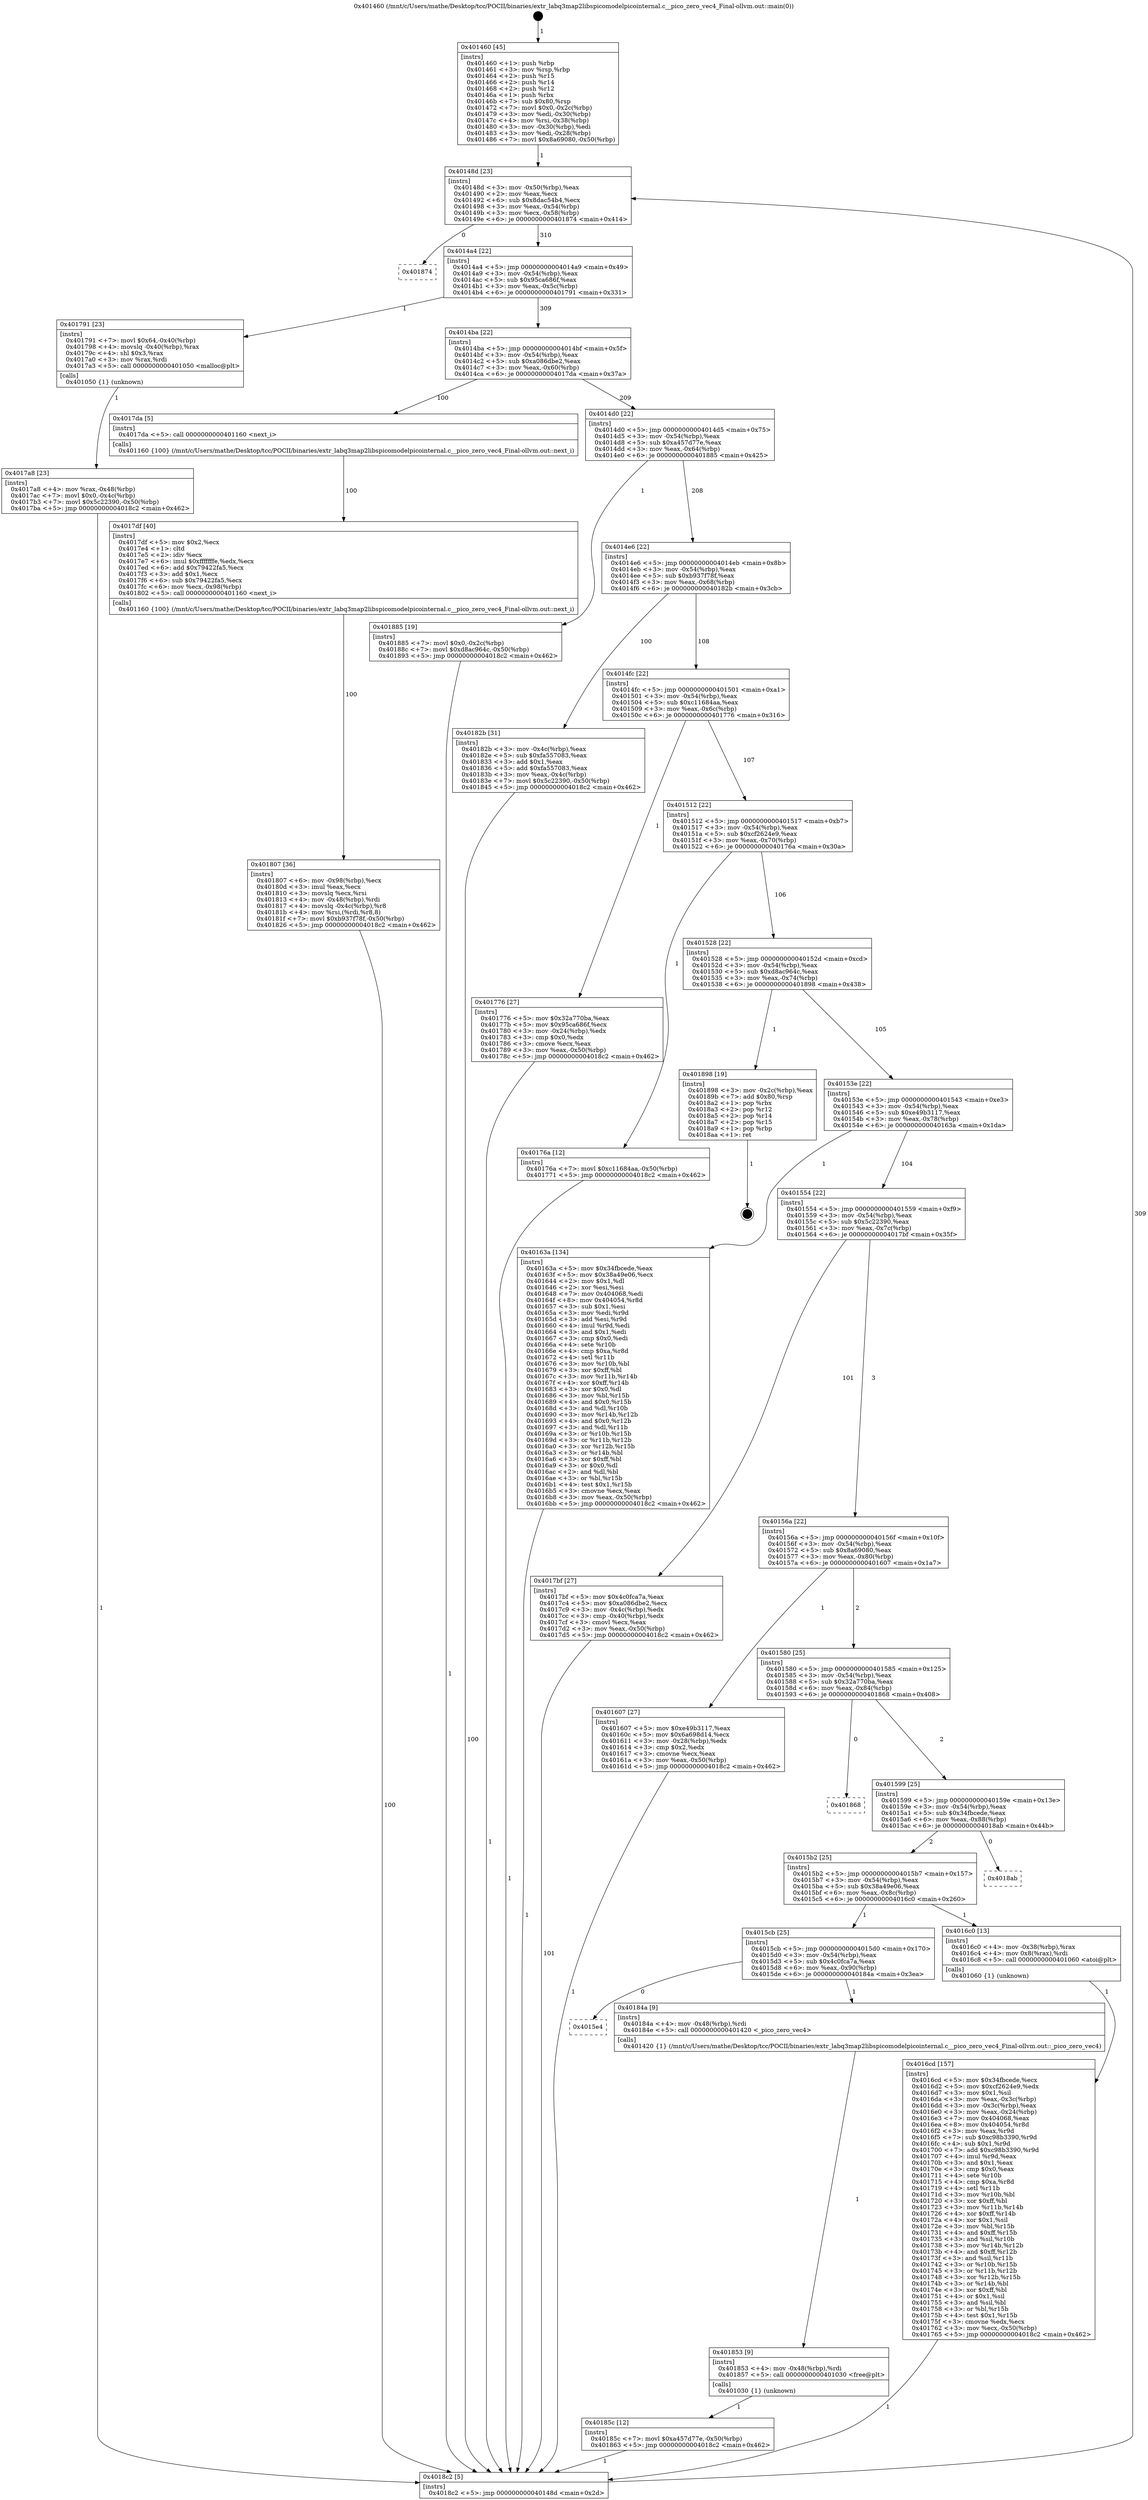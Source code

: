 digraph "0x401460" {
  label = "0x401460 (/mnt/c/Users/mathe/Desktop/tcc/POCII/binaries/extr_labq3map2libspicomodelpicointernal.c__pico_zero_vec4_Final-ollvm.out::main(0))"
  labelloc = "t"
  node[shape=record]

  Entry [label="",width=0.3,height=0.3,shape=circle,fillcolor=black,style=filled]
  "0x40148d" [label="{
     0x40148d [23]\l
     | [instrs]\l
     &nbsp;&nbsp;0x40148d \<+3\>: mov -0x50(%rbp),%eax\l
     &nbsp;&nbsp;0x401490 \<+2\>: mov %eax,%ecx\l
     &nbsp;&nbsp;0x401492 \<+6\>: sub $0x8dac54b4,%ecx\l
     &nbsp;&nbsp;0x401498 \<+3\>: mov %eax,-0x54(%rbp)\l
     &nbsp;&nbsp;0x40149b \<+3\>: mov %ecx,-0x58(%rbp)\l
     &nbsp;&nbsp;0x40149e \<+6\>: je 0000000000401874 \<main+0x414\>\l
  }"]
  "0x401874" [label="{
     0x401874\l
  }", style=dashed]
  "0x4014a4" [label="{
     0x4014a4 [22]\l
     | [instrs]\l
     &nbsp;&nbsp;0x4014a4 \<+5\>: jmp 00000000004014a9 \<main+0x49\>\l
     &nbsp;&nbsp;0x4014a9 \<+3\>: mov -0x54(%rbp),%eax\l
     &nbsp;&nbsp;0x4014ac \<+5\>: sub $0x95ca686f,%eax\l
     &nbsp;&nbsp;0x4014b1 \<+3\>: mov %eax,-0x5c(%rbp)\l
     &nbsp;&nbsp;0x4014b4 \<+6\>: je 0000000000401791 \<main+0x331\>\l
  }"]
  Exit [label="",width=0.3,height=0.3,shape=circle,fillcolor=black,style=filled,peripheries=2]
  "0x401791" [label="{
     0x401791 [23]\l
     | [instrs]\l
     &nbsp;&nbsp;0x401791 \<+7\>: movl $0x64,-0x40(%rbp)\l
     &nbsp;&nbsp;0x401798 \<+4\>: movslq -0x40(%rbp),%rax\l
     &nbsp;&nbsp;0x40179c \<+4\>: shl $0x3,%rax\l
     &nbsp;&nbsp;0x4017a0 \<+3\>: mov %rax,%rdi\l
     &nbsp;&nbsp;0x4017a3 \<+5\>: call 0000000000401050 \<malloc@plt\>\l
     | [calls]\l
     &nbsp;&nbsp;0x401050 \{1\} (unknown)\l
  }"]
  "0x4014ba" [label="{
     0x4014ba [22]\l
     | [instrs]\l
     &nbsp;&nbsp;0x4014ba \<+5\>: jmp 00000000004014bf \<main+0x5f\>\l
     &nbsp;&nbsp;0x4014bf \<+3\>: mov -0x54(%rbp),%eax\l
     &nbsp;&nbsp;0x4014c2 \<+5\>: sub $0xa086dbe2,%eax\l
     &nbsp;&nbsp;0x4014c7 \<+3\>: mov %eax,-0x60(%rbp)\l
     &nbsp;&nbsp;0x4014ca \<+6\>: je 00000000004017da \<main+0x37a\>\l
  }"]
  "0x40185c" [label="{
     0x40185c [12]\l
     | [instrs]\l
     &nbsp;&nbsp;0x40185c \<+7\>: movl $0xa457d77e,-0x50(%rbp)\l
     &nbsp;&nbsp;0x401863 \<+5\>: jmp 00000000004018c2 \<main+0x462\>\l
  }"]
  "0x4017da" [label="{
     0x4017da [5]\l
     | [instrs]\l
     &nbsp;&nbsp;0x4017da \<+5\>: call 0000000000401160 \<next_i\>\l
     | [calls]\l
     &nbsp;&nbsp;0x401160 \{100\} (/mnt/c/Users/mathe/Desktop/tcc/POCII/binaries/extr_labq3map2libspicomodelpicointernal.c__pico_zero_vec4_Final-ollvm.out::next_i)\l
  }"]
  "0x4014d0" [label="{
     0x4014d0 [22]\l
     | [instrs]\l
     &nbsp;&nbsp;0x4014d0 \<+5\>: jmp 00000000004014d5 \<main+0x75\>\l
     &nbsp;&nbsp;0x4014d5 \<+3\>: mov -0x54(%rbp),%eax\l
     &nbsp;&nbsp;0x4014d8 \<+5\>: sub $0xa457d77e,%eax\l
     &nbsp;&nbsp;0x4014dd \<+3\>: mov %eax,-0x64(%rbp)\l
     &nbsp;&nbsp;0x4014e0 \<+6\>: je 0000000000401885 \<main+0x425\>\l
  }"]
  "0x401853" [label="{
     0x401853 [9]\l
     | [instrs]\l
     &nbsp;&nbsp;0x401853 \<+4\>: mov -0x48(%rbp),%rdi\l
     &nbsp;&nbsp;0x401857 \<+5\>: call 0000000000401030 \<free@plt\>\l
     | [calls]\l
     &nbsp;&nbsp;0x401030 \{1\} (unknown)\l
  }"]
  "0x401885" [label="{
     0x401885 [19]\l
     | [instrs]\l
     &nbsp;&nbsp;0x401885 \<+7\>: movl $0x0,-0x2c(%rbp)\l
     &nbsp;&nbsp;0x40188c \<+7\>: movl $0xd8ac964c,-0x50(%rbp)\l
     &nbsp;&nbsp;0x401893 \<+5\>: jmp 00000000004018c2 \<main+0x462\>\l
  }"]
  "0x4014e6" [label="{
     0x4014e6 [22]\l
     | [instrs]\l
     &nbsp;&nbsp;0x4014e6 \<+5\>: jmp 00000000004014eb \<main+0x8b\>\l
     &nbsp;&nbsp;0x4014eb \<+3\>: mov -0x54(%rbp),%eax\l
     &nbsp;&nbsp;0x4014ee \<+5\>: sub $0xb937f78f,%eax\l
     &nbsp;&nbsp;0x4014f3 \<+3\>: mov %eax,-0x68(%rbp)\l
     &nbsp;&nbsp;0x4014f6 \<+6\>: je 000000000040182b \<main+0x3cb\>\l
  }"]
  "0x4015e4" [label="{
     0x4015e4\l
  }", style=dashed]
  "0x40182b" [label="{
     0x40182b [31]\l
     | [instrs]\l
     &nbsp;&nbsp;0x40182b \<+3\>: mov -0x4c(%rbp),%eax\l
     &nbsp;&nbsp;0x40182e \<+5\>: sub $0xfa557083,%eax\l
     &nbsp;&nbsp;0x401833 \<+3\>: add $0x1,%eax\l
     &nbsp;&nbsp;0x401836 \<+5\>: add $0xfa557083,%eax\l
     &nbsp;&nbsp;0x40183b \<+3\>: mov %eax,-0x4c(%rbp)\l
     &nbsp;&nbsp;0x40183e \<+7\>: movl $0x5c22390,-0x50(%rbp)\l
     &nbsp;&nbsp;0x401845 \<+5\>: jmp 00000000004018c2 \<main+0x462\>\l
  }"]
  "0x4014fc" [label="{
     0x4014fc [22]\l
     | [instrs]\l
     &nbsp;&nbsp;0x4014fc \<+5\>: jmp 0000000000401501 \<main+0xa1\>\l
     &nbsp;&nbsp;0x401501 \<+3\>: mov -0x54(%rbp),%eax\l
     &nbsp;&nbsp;0x401504 \<+5\>: sub $0xc11684aa,%eax\l
     &nbsp;&nbsp;0x401509 \<+3\>: mov %eax,-0x6c(%rbp)\l
     &nbsp;&nbsp;0x40150c \<+6\>: je 0000000000401776 \<main+0x316\>\l
  }"]
  "0x40184a" [label="{
     0x40184a [9]\l
     | [instrs]\l
     &nbsp;&nbsp;0x40184a \<+4\>: mov -0x48(%rbp),%rdi\l
     &nbsp;&nbsp;0x40184e \<+5\>: call 0000000000401420 \<_pico_zero_vec4\>\l
     | [calls]\l
     &nbsp;&nbsp;0x401420 \{1\} (/mnt/c/Users/mathe/Desktop/tcc/POCII/binaries/extr_labq3map2libspicomodelpicointernal.c__pico_zero_vec4_Final-ollvm.out::_pico_zero_vec4)\l
  }"]
  "0x401776" [label="{
     0x401776 [27]\l
     | [instrs]\l
     &nbsp;&nbsp;0x401776 \<+5\>: mov $0x32a770ba,%eax\l
     &nbsp;&nbsp;0x40177b \<+5\>: mov $0x95ca686f,%ecx\l
     &nbsp;&nbsp;0x401780 \<+3\>: mov -0x24(%rbp),%edx\l
     &nbsp;&nbsp;0x401783 \<+3\>: cmp $0x0,%edx\l
     &nbsp;&nbsp;0x401786 \<+3\>: cmove %ecx,%eax\l
     &nbsp;&nbsp;0x401789 \<+3\>: mov %eax,-0x50(%rbp)\l
     &nbsp;&nbsp;0x40178c \<+5\>: jmp 00000000004018c2 \<main+0x462\>\l
  }"]
  "0x401512" [label="{
     0x401512 [22]\l
     | [instrs]\l
     &nbsp;&nbsp;0x401512 \<+5\>: jmp 0000000000401517 \<main+0xb7\>\l
     &nbsp;&nbsp;0x401517 \<+3\>: mov -0x54(%rbp),%eax\l
     &nbsp;&nbsp;0x40151a \<+5\>: sub $0xcf2624e9,%eax\l
     &nbsp;&nbsp;0x40151f \<+3\>: mov %eax,-0x70(%rbp)\l
     &nbsp;&nbsp;0x401522 \<+6\>: je 000000000040176a \<main+0x30a\>\l
  }"]
  "0x401807" [label="{
     0x401807 [36]\l
     | [instrs]\l
     &nbsp;&nbsp;0x401807 \<+6\>: mov -0x98(%rbp),%ecx\l
     &nbsp;&nbsp;0x40180d \<+3\>: imul %eax,%ecx\l
     &nbsp;&nbsp;0x401810 \<+3\>: movslq %ecx,%rsi\l
     &nbsp;&nbsp;0x401813 \<+4\>: mov -0x48(%rbp),%rdi\l
     &nbsp;&nbsp;0x401817 \<+4\>: movslq -0x4c(%rbp),%r8\l
     &nbsp;&nbsp;0x40181b \<+4\>: mov %rsi,(%rdi,%r8,8)\l
     &nbsp;&nbsp;0x40181f \<+7\>: movl $0xb937f78f,-0x50(%rbp)\l
     &nbsp;&nbsp;0x401826 \<+5\>: jmp 00000000004018c2 \<main+0x462\>\l
  }"]
  "0x40176a" [label="{
     0x40176a [12]\l
     | [instrs]\l
     &nbsp;&nbsp;0x40176a \<+7\>: movl $0xc11684aa,-0x50(%rbp)\l
     &nbsp;&nbsp;0x401771 \<+5\>: jmp 00000000004018c2 \<main+0x462\>\l
  }"]
  "0x401528" [label="{
     0x401528 [22]\l
     | [instrs]\l
     &nbsp;&nbsp;0x401528 \<+5\>: jmp 000000000040152d \<main+0xcd\>\l
     &nbsp;&nbsp;0x40152d \<+3\>: mov -0x54(%rbp),%eax\l
     &nbsp;&nbsp;0x401530 \<+5\>: sub $0xd8ac964c,%eax\l
     &nbsp;&nbsp;0x401535 \<+3\>: mov %eax,-0x74(%rbp)\l
     &nbsp;&nbsp;0x401538 \<+6\>: je 0000000000401898 \<main+0x438\>\l
  }"]
  "0x4017df" [label="{
     0x4017df [40]\l
     | [instrs]\l
     &nbsp;&nbsp;0x4017df \<+5\>: mov $0x2,%ecx\l
     &nbsp;&nbsp;0x4017e4 \<+1\>: cltd\l
     &nbsp;&nbsp;0x4017e5 \<+2\>: idiv %ecx\l
     &nbsp;&nbsp;0x4017e7 \<+6\>: imul $0xfffffffe,%edx,%ecx\l
     &nbsp;&nbsp;0x4017ed \<+6\>: add $0x79422fa5,%ecx\l
     &nbsp;&nbsp;0x4017f3 \<+3\>: add $0x1,%ecx\l
     &nbsp;&nbsp;0x4017f6 \<+6\>: sub $0x79422fa5,%ecx\l
     &nbsp;&nbsp;0x4017fc \<+6\>: mov %ecx,-0x98(%rbp)\l
     &nbsp;&nbsp;0x401802 \<+5\>: call 0000000000401160 \<next_i\>\l
     | [calls]\l
     &nbsp;&nbsp;0x401160 \{100\} (/mnt/c/Users/mathe/Desktop/tcc/POCII/binaries/extr_labq3map2libspicomodelpicointernal.c__pico_zero_vec4_Final-ollvm.out::next_i)\l
  }"]
  "0x401898" [label="{
     0x401898 [19]\l
     | [instrs]\l
     &nbsp;&nbsp;0x401898 \<+3\>: mov -0x2c(%rbp),%eax\l
     &nbsp;&nbsp;0x40189b \<+7\>: add $0x80,%rsp\l
     &nbsp;&nbsp;0x4018a2 \<+1\>: pop %rbx\l
     &nbsp;&nbsp;0x4018a3 \<+2\>: pop %r12\l
     &nbsp;&nbsp;0x4018a5 \<+2\>: pop %r14\l
     &nbsp;&nbsp;0x4018a7 \<+2\>: pop %r15\l
     &nbsp;&nbsp;0x4018a9 \<+1\>: pop %rbp\l
     &nbsp;&nbsp;0x4018aa \<+1\>: ret\l
  }"]
  "0x40153e" [label="{
     0x40153e [22]\l
     | [instrs]\l
     &nbsp;&nbsp;0x40153e \<+5\>: jmp 0000000000401543 \<main+0xe3\>\l
     &nbsp;&nbsp;0x401543 \<+3\>: mov -0x54(%rbp),%eax\l
     &nbsp;&nbsp;0x401546 \<+5\>: sub $0xe49b3117,%eax\l
     &nbsp;&nbsp;0x40154b \<+3\>: mov %eax,-0x78(%rbp)\l
     &nbsp;&nbsp;0x40154e \<+6\>: je 000000000040163a \<main+0x1da\>\l
  }"]
  "0x4017a8" [label="{
     0x4017a8 [23]\l
     | [instrs]\l
     &nbsp;&nbsp;0x4017a8 \<+4\>: mov %rax,-0x48(%rbp)\l
     &nbsp;&nbsp;0x4017ac \<+7\>: movl $0x0,-0x4c(%rbp)\l
     &nbsp;&nbsp;0x4017b3 \<+7\>: movl $0x5c22390,-0x50(%rbp)\l
     &nbsp;&nbsp;0x4017ba \<+5\>: jmp 00000000004018c2 \<main+0x462\>\l
  }"]
  "0x40163a" [label="{
     0x40163a [134]\l
     | [instrs]\l
     &nbsp;&nbsp;0x40163a \<+5\>: mov $0x34fbcede,%eax\l
     &nbsp;&nbsp;0x40163f \<+5\>: mov $0x38a49e06,%ecx\l
     &nbsp;&nbsp;0x401644 \<+2\>: mov $0x1,%dl\l
     &nbsp;&nbsp;0x401646 \<+2\>: xor %esi,%esi\l
     &nbsp;&nbsp;0x401648 \<+7\>: mov 0x404068,%edi\l
     &nbsp;&nbsp;0x40164f \<+8\>: mov 0x404054,%r8d\l
     &nbsp;&nbsp;0x401657 \<+3\>: sub $0x1,%esi\l
     &nbsp;&nbsp;0x40165a \<+3\>: mov %edi,%r9d\l
     &nbsp;&nbsp;0x40165d \<+3\>: add %esi,%r9d\l
     &nbsp;&nbsp;0x401660 \<+4\>: imul %r9d,%edi\l
     &nbsp;&nbsp;0x401664 \<+3\>: and $0x1,%edi\l
     &nbsp;&nbsp;0x401667 \<+3\>: cmp $0x0,%edi\l
     &nbsp;&nbsp;0x40166a \<+4\>: sete %r10b\l
     &nbsp;&nbsp;0x40166e \<+4\>: cmp $0xa,%r8d\l
     &nbsp;&nbsp;0x401672 \<+4\>: setl %r11b\l
     &nbsp;&nbsp;0x401676 \<+3\>: mov %r10b,%bl\l
     &nbsp;&nbsp;0x401679 \<+3\>: xor $0xff,%bl\l
     &nbsp;&nbsp;0x40167c \<+3\>: mov %r11b,%r14b\l
     &nbsp;&nbsp;0x40167f \<+4\>: xor $0xff,%r14b\l
     &nbsp;&nbsp;0x401683 \<+3\>: xor $0x0,%dl\l
     &nbsp;&nbsp;0x401686 \<+3\>: mov %bl,%r15b\l
     &nbsp;&nbsp;0x401689 \<+4\>: and $0x0,%r15b\l
     &nbsp;&nbsp;0x40168d \<+3\>: and %dl,%r10b\l
     &nbsp;&nbsp;0x401690 \<+3\>: mov %r14b,%r12b\l
     &nbsp;&nbsp;0x401693 \<+4\>: and $0x0,%r12b\l
     &nbsp;&nbsp;0x401697 \<+3\>: and %dl,%r11b\l
     &nbsp;&nbsp;0x40169a \<+3\>: or %r10b,%r15b\l
     &nbsp;&nbsp;0x40169d \<+3\>: or %r11b,%r12b\l
     &nbsp;&nbsp;0x4016a0 \<+3\>: xor %r12b,%r15b\l
     &nbsp;&nbsp;0x4016a3 \<+3\>: or %r14b,%bl\l
     &nbsp;&nbsp;0x4016a6 \<+3\>: xor $0xff,%bl\l
     &nbsp;&nbsp;0x4016a9 \<+3\>: or $0x0,%dl\l
     &nbsp;&nbsp;0x4016ac \<+2\>: and %dl,%bl\l
     &nbsp;&nbsp;0x4016ae \<+3\>: or %bl,%r15b\l
     &nbsp;&nbsp;0x4016b1 \<+4\>: test $0x1,%r15b\l
     &nbsp;&nbsp;0x4016b5 \<+3\>: cmovne %ecx,%eax\l
     &nbsp;&nbsp;0x4016b8 \<+3\>: mov %eax,-0x50(%rbp)\l
     &nbsp;&nbsp;0x4016bb \<+5\>: jmp 00000000004018c2 \<main+0x462\>\l
  }"]
  "0x401554" [label="{
     0x401554 [22]\l
     | [instrs]\l
     &nbsp;&nbsp;0x401554 \<+5\>: jmp 0000000000401559 \<main+0xf9\>\l
     &nbsp;&nbsp;0x401559 \<+3\>: mov -0x54(%rbp),%eax\l
     &nbsp;&nbsp;0x40155c \<+5\>: sub $0x5c22390,%eax\l
     &nbsp;&nbsp;0x401561 \<+3\>: mov %eax,-0x7c(%rbp)\l
     &nbsp;&nbsp;0x401564 \<+6\>: je 00000000004017bf \<main+0x35f\>\l
  }"]
  "0x4016cd" [label="{
     0x4016cd [157]\l
     | [instrs]\l
     &nbsp;&nbsp;0x4016cd \<+5\>: mov $0x34fbcede,%ecx\l
     &nbsp;&nbsp;0x4016d2 \<+5\>: mov $0xcf2624e9,%edx\l
     &nbsp;&nbsp;0x4016d7 \<+3\>: mov $0x1,%sil\l
     &nbsp;&nbsp;0x4016da \<+3\>: mov %eax,-0x3c(%rbp)\l
     &nbsp;&nbsp;0x4016dd \<+3\>: mov -0x3c(%rbp),%eax\l
     &nbsp;&nbsp;0x4016e0 \<+3\>: mov %eax,-0x24(%rbp)\l
     &nbsp;&nbsp;0x4016e3 \<+7\>: mov 0x404068,%eax\l
     &nbsp;&nbsp;0x4016ea \<+8\>: mov 0x404054,%r8d\l
     &nbsp;&nbsp;0x4016f2 \<+3\>: mov %eax,%r9d\l
     &nbsp;&nbsp;0x4016f5 \<+7\>: sub $0xc98b3390,%r9d\l
     &nbsp;&nbsp;0x4016fc \<+4\>: sub $0x1,%r9d\l
     &nbsp;&nbsp;0x401700 \<+7\>: add $0xc98b3390,%r9d\l
     &nbsp;&nbsp;0x401707 \<+4\>: imul %r9d,%eax\l
     &nbsp;&nbsp;0x40170b \<+3\>: and $0x1,%eax\l
     &nbsp;&nbsp;0x40170e \<+3\>: cmp $0x0,%eax\l
     &nbsp;&nbsp;0x401711 \<+4\>: sete %r10b\l
     &nbsp;&nbsp;0x401715 \<+4\>: cmp $0xa,%r8d\l
     &nbsp;&nbsp;0x401719 \<+4\>: setl %r11b\l
     &nbsp;&nbsp;0x40171d \<+3\>: mov %r10b,%bl\l
     &nbsp;&nbsp;0x401720 \<+3\>: xor $0xff,%bl\l
     &nbsp;&nbsp;0x401723 \<+3\>: mov %r11b,%r14b\l
     &nbsp;&nbsp;0x401726 \<+4\>: xor $0xff,%r14b\l
     &nbsp;&nbsp;0x40172a \<+4\>: xor $0x1,%sil\l
     &nbsp;&nbsp;0x40172e \<+3\>: mov %bl,%r15b\l
     &nbsp;&nbsp;0x401731 \<+4\>: and $0xff,%r15b\l
     &nbsp;&nbsp;0x401735 \<+3\>: and %sil,%r10b\l
     &nbsp;&nbsp;0x401738 \<+3\>: mov %r14b,%r12b\l
     &nbsp;&nbsp;0x40173b \<+4\>: and $0xff,%r12b\l
     &nbsp;&nbsp;0x40173f \<+3\>: and %sil,%r11b\l
     &nbsp;&nbsp;0x401742 \<+3\>: or %r10b,%r15b\l
     &nbsp;&nbsp;0x401745 \<+3\>: or %r11b,%r12b\l
     &nbsp;&nbsp;0x401748 \<+3\>: xor %r12b,%r15b\l
     &nbsp;&nbsp;0x40174b \<+3\>: or %r14b,%bl\l
     &nbsp;&nbsp;0x40174e \<+3\>: xor $0xff,%bl\l
     &nbsp;&nbsp;0x401751 \<+4\>: or $0x1,%sil\l
     &nbsp;&nbsp;0x401755 \<+3\>: and %sil,%bl\l
     &nbsp;&nbsp;0x401758 \<+3\>: or %bl,%r15b\l
     &nbsp;&nbsp;0x40175b \<+4\>: test $0x1,%r15b\l
     &nbsp;&nbsp;0x40175f \<+3\>: cmovne %edx,%ecx\l
     &nbsp;&nbsp;0x401762 \<+3\>: mov %ecx,-0x50(%rbp)\l
     &nbsp;&nbsp;0x401765 \<+5\>: jmp 00000000004018c2 \<main+0x462\>\l
  }"]
  "0x4017bf" [label="{
     0x4017bf [27]\l
     | [instrs]\l
     &nbsp;&nbsp;0x4017bf \<+5\>: mov $0x4c0fca7a,%eax\l
     &nbsp;&nbsp;0x4017c4 \<+5\>: mov $0xa086dbe2,%ecx\l
     &nbsp;&nbsp;0x4017c9 \<+3\>: mov -0x4c(%rbp),%edx\l
     &nbsp;&nbsp;0x4017cc \<+3\>: cmp -0x40(%rbp),%edx\l
     &nbsp;&nbsp;0x4017cf \<+3\>: cmovl %ecx,%eax\l
     &nbsp;&nbsp;0x4017d2 \<+3\>: mov %eax,-0x50(%rbp)\l
     &nbsp;&nbsp;0x4017d5 \<+5\>: jmp 00000000004018c2 \<main+0x462\>\l
  }"]
  "0x40156a" [label="{
     0x40156a [22]\l
     | [instrs]\l
     &nbsp;&nbsp;0x40156a \<+5\>: jmp 000000000040156f \<main+0x10f\>\l
     &nbsp;&nbsp;0x40156f \<+3\>: mov -0x54(%rbp),%eax\l
     &nbsp;&nbsp;0x401572 \<+5\>: sub $0x8a69080,%eax\l
     &nbsp;&nbsp;0x401577 \<+3\>: mov %eax,-0x80(%rbp)\l
     &nbsp;&nbsp;0x40157a \<+6\>: je 0000000000401607 \<main+0x1a7\>\l
  }"]
  "0x4015cb" [label="{
     0x4015cb [25]\l
     | [instrs]\l
     &nbsp;&nbsp;0x4015cb \<+5\>: jmp 00000000004015d0 \<main+0x170\>\l
     &nbsp;&nbsp;0x4015d0 \<+3\>: mov -0x54(%rbp),%eax\l
     &nbsp;&nbsp;0x4015d3 \<+5\>: sub $0x4c0fca7a,%eax\l
     &nbsp;&nbsp;0x4015d8 \<+6\>: mov %eax,-0x90(%rbp)\l
     &nbsp;&nbsp;0x4015de \<+6\>: je 000000000040184a \<main+0x3ea\>\l
  }"]
  "0x401607" [label="{
     0x401607 [27]\l
     | [instrs]\l
     &nbsp;&nbsp;0x401607 \<+5\>: mov $0xe49b3117,%eax\l
     &nbsp;&nbsp;0x40160c \<+5\>: mov $0x6a698d14,%ecx\l
     &nbsp;&nbsp;0x401611 \<+3\>: mov -0x28(%rbp),%edx\l
     &nbsp;&nbsp;0x401614 \<+3\>: cmp $0x2,%edx\l
     &nbsp;&nbsp;0x401617 \<+3\>: cmovne %ecx,%eax\l
     &nbsp;&nbsp;0x40161a \<+3\>: mov %eax,-0x50(%rbp)\l
     &nbsp;&nbsp;0x40161d \<+5\>: jmp 00000000004018c2 \<main+0x462\>\l
  }"]
  "0x401580" [label="{
     0x401580 [25]\l
     | [instrs]\l
     &nbsp;&nbsp;0x401580 \<+5\>: jmp 0000000000401585 \<main+0x125\>\l
     &nbsp;&nbsp;0x401585 \<+3\>: mov -0x54(%rbp),%eax\l
     &nbsp;&nbsp;0x401588 \<+5\>: sub $0x32a770ba,%eax\l
     &nbsp;&nbsp;0x40158d \<+6\>: mov %eax,-0x84(%rbp)\l
     &nbsp;&nbsp;0x401593 \<+6\>: je 0000000000401868 \<main+0x408\>\l
  }"]
  "0x4018c2" [label="{
     0x4018c2 [5]\l
     | [instrs]\l
     &nbsp;&nbsp;0x4018c2 \<+5\>: jmp 000000000040148d \<main+0x2d\>\l
  }"]
  "0x401460" [label="{
     0x401460 [45]\l
     | [instrs]\l
     &nbsp;&nbsp;0x401460 \<+1\>: push %rbp\l
     &nbsp;&nbsp;0x401461 \<+3\>: mov %rsp,%rbp\l
     &nbsp;&nbsp;0x401464 \<+2\>: push %r15\l
     &nbsp;&nbsp;0x401466 \<+2\>: push %r14\l
     &nbsp;&nbsp;0x401468 \<+2\>: push %r12\l
     &nbsp;&nbsp;0x40146a \<+1\>: push %rbx\l
     &nbsp;&nbsp;0x40146b \<+7\>: sub $0x80,%rsp\l
     &nbsp;&nbsp;0x401472 \<+7\>: movl $0x0,-0x2c(%rbp)\l
     &nbsp;&nbsp;0x401479 \<+3\>: mov %edi,-0x30(%rbp)\l
     &nbsp;&nbsp;0x40147c \<+4\>: mov %rsi,-0x38(%rbp)\l
     &nbsp;&nbsp;0x401480 \<+3\>: mov -0x30(%rbp),%edi\l
     &nbsp;&nbsp;0x401483 \<+3\>: mov %edi,-0x28(%rbp)\l
     &nbsp;&nbsp;0x401486 \<+7\>: movl $0x8a69080,-0x50(%rbp)\l
  }"]
  "0x4016c0" [label="{
     0x4016c0 [13]\l
     | [instrs]\l
     &nbsp;&nbsp;0x4016c0 \<+4\>: mov -0x38(%rbp),%rax\l
     &nbsp;&nbsp;0x4016c4 \<+4\>: mov 0x8(%rax),%rdi\l
     &nbsp;&nbsp;0x4016c8 \<+5\>: call 0000000000401060 \<atoi@plt\>\l
     | [calls]\l
     &nbsp;&nbsp;0x401060 \{1\} (unknown)\l
  }"]
  "0x401868" [label="{
     0x401868\l
  }", style=dashed]
  "0x401599" [label="{
     0x401599 [25]\l
     | [instrs]\l
     &nbsp;&nbsp;0x401599 \<+5\>: jmp 000000000040159e \<main+0x13e\>\l
     &nbsp;&nbsp;0x40159e \<+3\>: mov -0x54(%rbp),%eax\l
     &nbsp;&nbsp;0x4015a1 \<+5\>: sub $0x34fbcede,%eax\l
     &nbsp;&nbsp;0x4015a6 \<+6\>: mov %eax,-0x88(%rbp)\l
     &nbsp;&nbsp;0x4015ac \<+6\>: je 00000000004018ab \<main+0x44b\>\l
  }"]
  "0x4015b2" [label="{
     0x4015b2 [25]\l
     | [instrs]\l
     &nbsp;&nbsp;0x4015b2 \<+5\>: jmp 00000000004015b7 \<main+0x157\>\l
     &nbsp;&nbsp;0x4015b7 \<+3\>: mov -0x54(%rbp),%eax\l
     &nbsp;&nbsp;0x4015ba \<+5\>: sub $0x38a49e06,%eax\l
     &nbsp;&nbsp;0x4015bf \<+6\>: mov %eax,-0x8c(%rbp)\l
     &nbsp;&nbsp;0x4015c5 \<+6\>: je 00000000004016c0 \<main+0x260\>\l
  }"]
  "0x4018ab" [label="{
     0x4018ab\l
  }", style=dashed]
  Entry -> "0x401460" [label=" 1"]
  "0x40148d" -> "0x401874" [label=" 0"]
  "0x40148d" -> "0x4014a4" [label=" 310"]
  "0x401898" -> Exit [label=" 1"]
  "0x4014a4" -> "0x401791" [label=" 1"]
  "0x4014a4" -> "0x4014ba" [label=" 309"]
  "0x401885" -> "0x4018c2" [label=" 1"]
  "0x4014ba" -> "0x4017da" [label=" 100"]
  "0x4014ba" -> "0x4014d0" [label=" 209"]
  "0x40185c" -> "0x4018c2" [label=" 1"]
  "0x4014d0" -> "0x401885" [label=" 1"]
  "0x4014d0" -> "0x4014e6" [label=" 208"]
  "0x401853" -> "0x40185c" [label=" 1"]
  "0x4014e6" -> "0x40182b" [label=" 100"]
  "0x4014e6" -> "0x4014fc" [label=" 108"]
  "0x40184a" -> "0x401853" [label=" 1"]
  "0x4014fc" -> "0x401776" [label=" 1"]
  "0x4014fc" -> "0x401512" [label=" 107"]
  "0x4015cb" -> "0x4015e4" [label=" 0"]
  "0x401512" -> "0x40176a" [label=" 1"]
  "0x401512" -> "0x401528" [label=" 106"]
  "0x4015cb" -> "0x40184a" [label=" 1"]
  "0x401528" -> "0x401898" [label=" 1"]
  "0x401528" -> "0x40153e" [label=" 105"]
  "0x40182b" -> "0x4018c2" [label=" 100"]
  "0x40153e" -> "0x40163a" [label=" 1"]
  "0x40153e" -> "0x401554" [label=" 104"]
  "0x401807" -> "0x4018c2" [label=" 100"]
  "0x401554" -> "0x4017bf" [label=" 101"]
  "0x401554" -> "0x40156a" [label=" 3"]
  "0x4017df" -> "0x401807" [label=" 100"]
  "0x40156a" -> "0x401607" [label=" 1"]
  "0x40156a" -> "0x401580" [label=" 2"]
  "0x401607" -> "0x4018c2" [label=" 1"]
  "0x401460" -> "0x40148d" [label=" 1"]
  "0x4018c2" -> "0x40148d" [label=" 309"]
  "0x40163a" -> "0x4018c2" [label=" 1"]
  "0x4017da" -> "0x4017df" [label=" 100"]
  "0x401580" -> "0x401868" [label=" 0"]
  "0x401580" -> "0x401599" [label=" 2"]
  "0x4017bf" -> "0x4018c2" [label=" 101"]
  "0x401599" -> "0x4018ab" [label=" 0"]
  "0x401599" -> "0x4015b2" [label=" 2"]
  "0x4017a8" -> "0x4018c2" [label=" 1"]
  "0x4015b2" -> "0x4016c0" [label=" 1"]
  "0x4015b2" -> "0x4015cb" [label=" 1"]
  "0x4016c0" -> "0x4016cd" [label=" 1"]
  "0x4016cd" -> "0x4018c2" [label=" 1"]
  "0x40176a" -> "0x4018c2" [label=" 1"]
  "0x401776" -> "0x4018c2" [label=" 1"]
  "0x401791" -> "0x4017a8" [label=" 1"]
}
